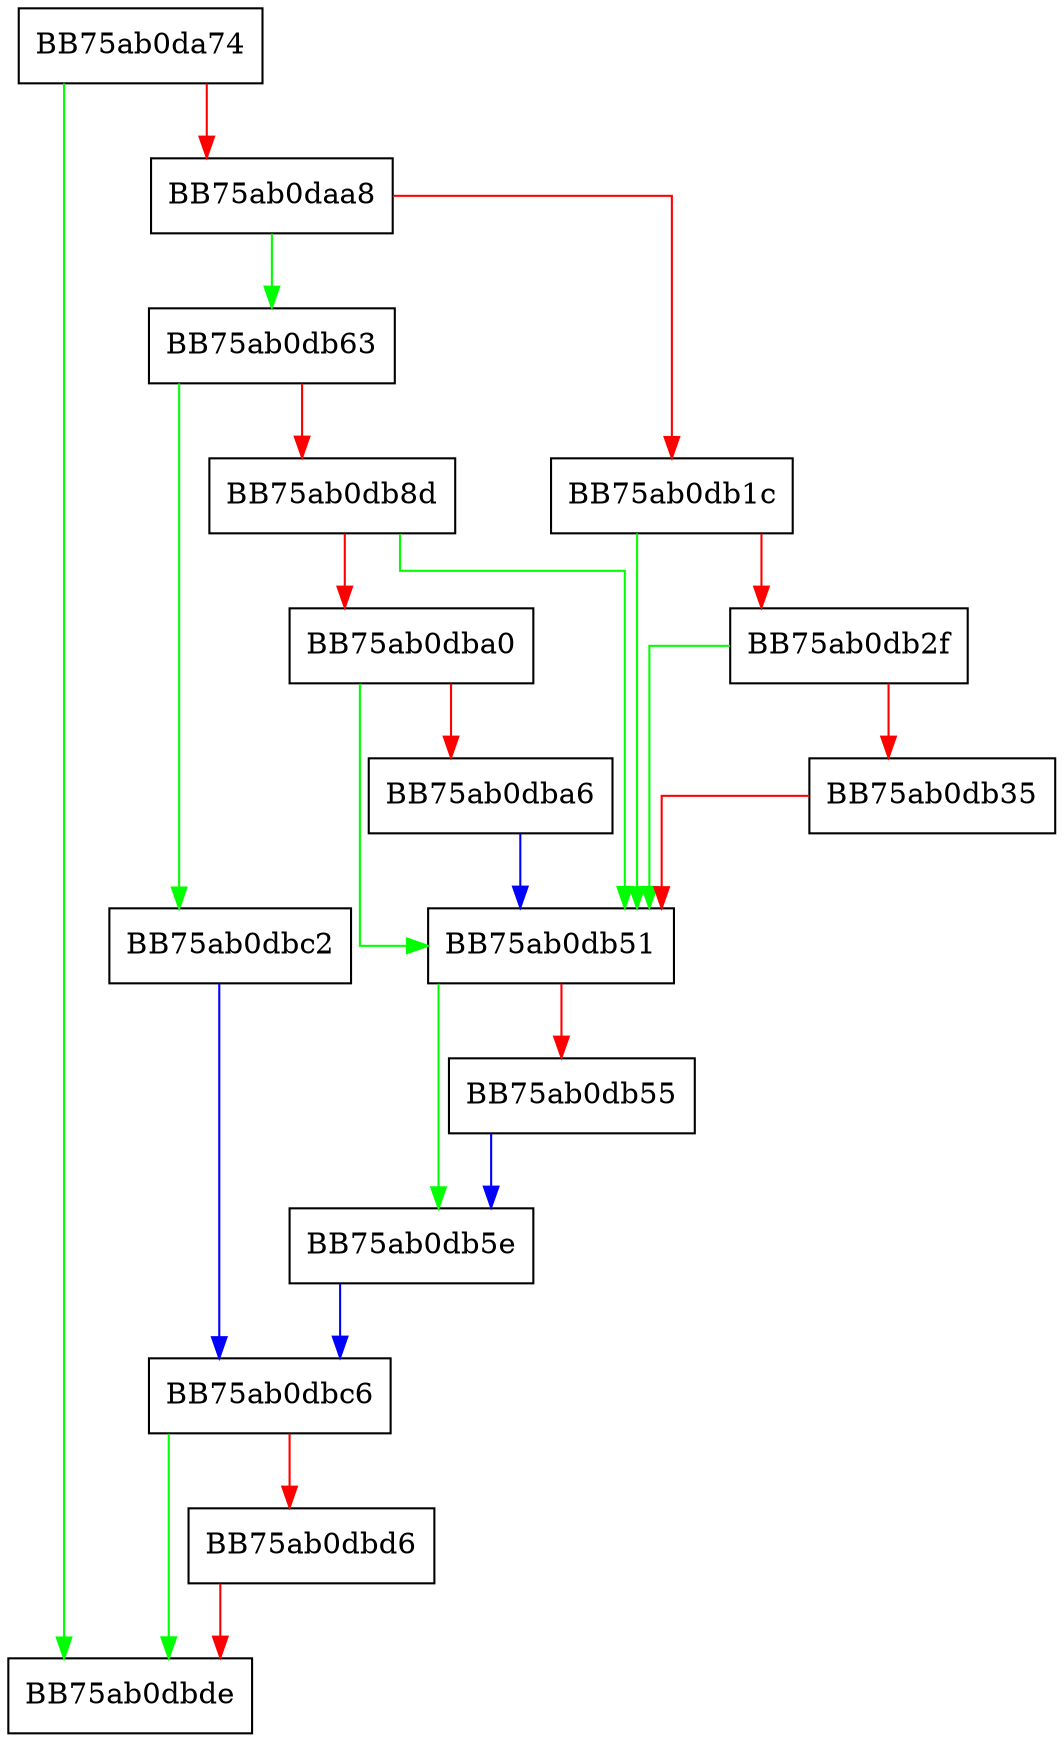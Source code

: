 digraph TruncateFileWorker {
  node [shape="box"];
  graph [splines=ortho];
  BB75ab0da74 -> BB75ab0dbde [color="green"];
  BB75ab0da74 -> BB75ab0daa8 [color="red"];
  BB75ab0daa8 -> BB75ab0db63 [color="green"];
  BB75ab0daa8 -> BB75ab0db1c [color="red"];
  BB75ab0db1c -> BB75ab0db51 [color="green"];
  BB75ab0db1c -> BB75ab0db2f [color="red"];
  BB75ab0db2f -> BB75ab0db51 [color="green"];
  BB75ab0db2f -> BB75ab0db35 [color="red"];
  BB75ab0db35 -> BB75ab0db51 [color="red"];
  BB75ab0db51 -> BB75ab0db5e [color="green"];
  BB75ab0db51 -> BB75ab0db55 [color="red"];
  BB75ab0db55 -> BB75ab0db5e [color="blue"];
  BB75ab0db5e -> BB75ab0dbc6 [color="blue"];
  BB75ab0db63 -> BB75ab0dbc2 [color="green"];
  BB75ab0db63 -> BB75ab0db8d [color="red"];
  BB75ab0db8d -> BB75ab0db51 [color="green"];
  BB75ab0db8d -> BB75ab0dba0 [color="red"];
  BB75ab0dba0 -> BB75ab0db51 [color="green"];
  BB75ab0dba0 -> BB75ab0dba6 [color="red"];
  BB75ab0dba6 -> BB75ab0db51 [color="blue"];
  BB75ab0dbc2 -> BB75ab0dbc6 [color="blue"];
  BB75ab0dbc6 -> BB75ab0dbde [color="green"];
  BB75ab0dbc6 -> BB75ab0dbd6 [color="red"];
  BB75ab0dbd6 -> BB75ab0dbde [color="red"];
}